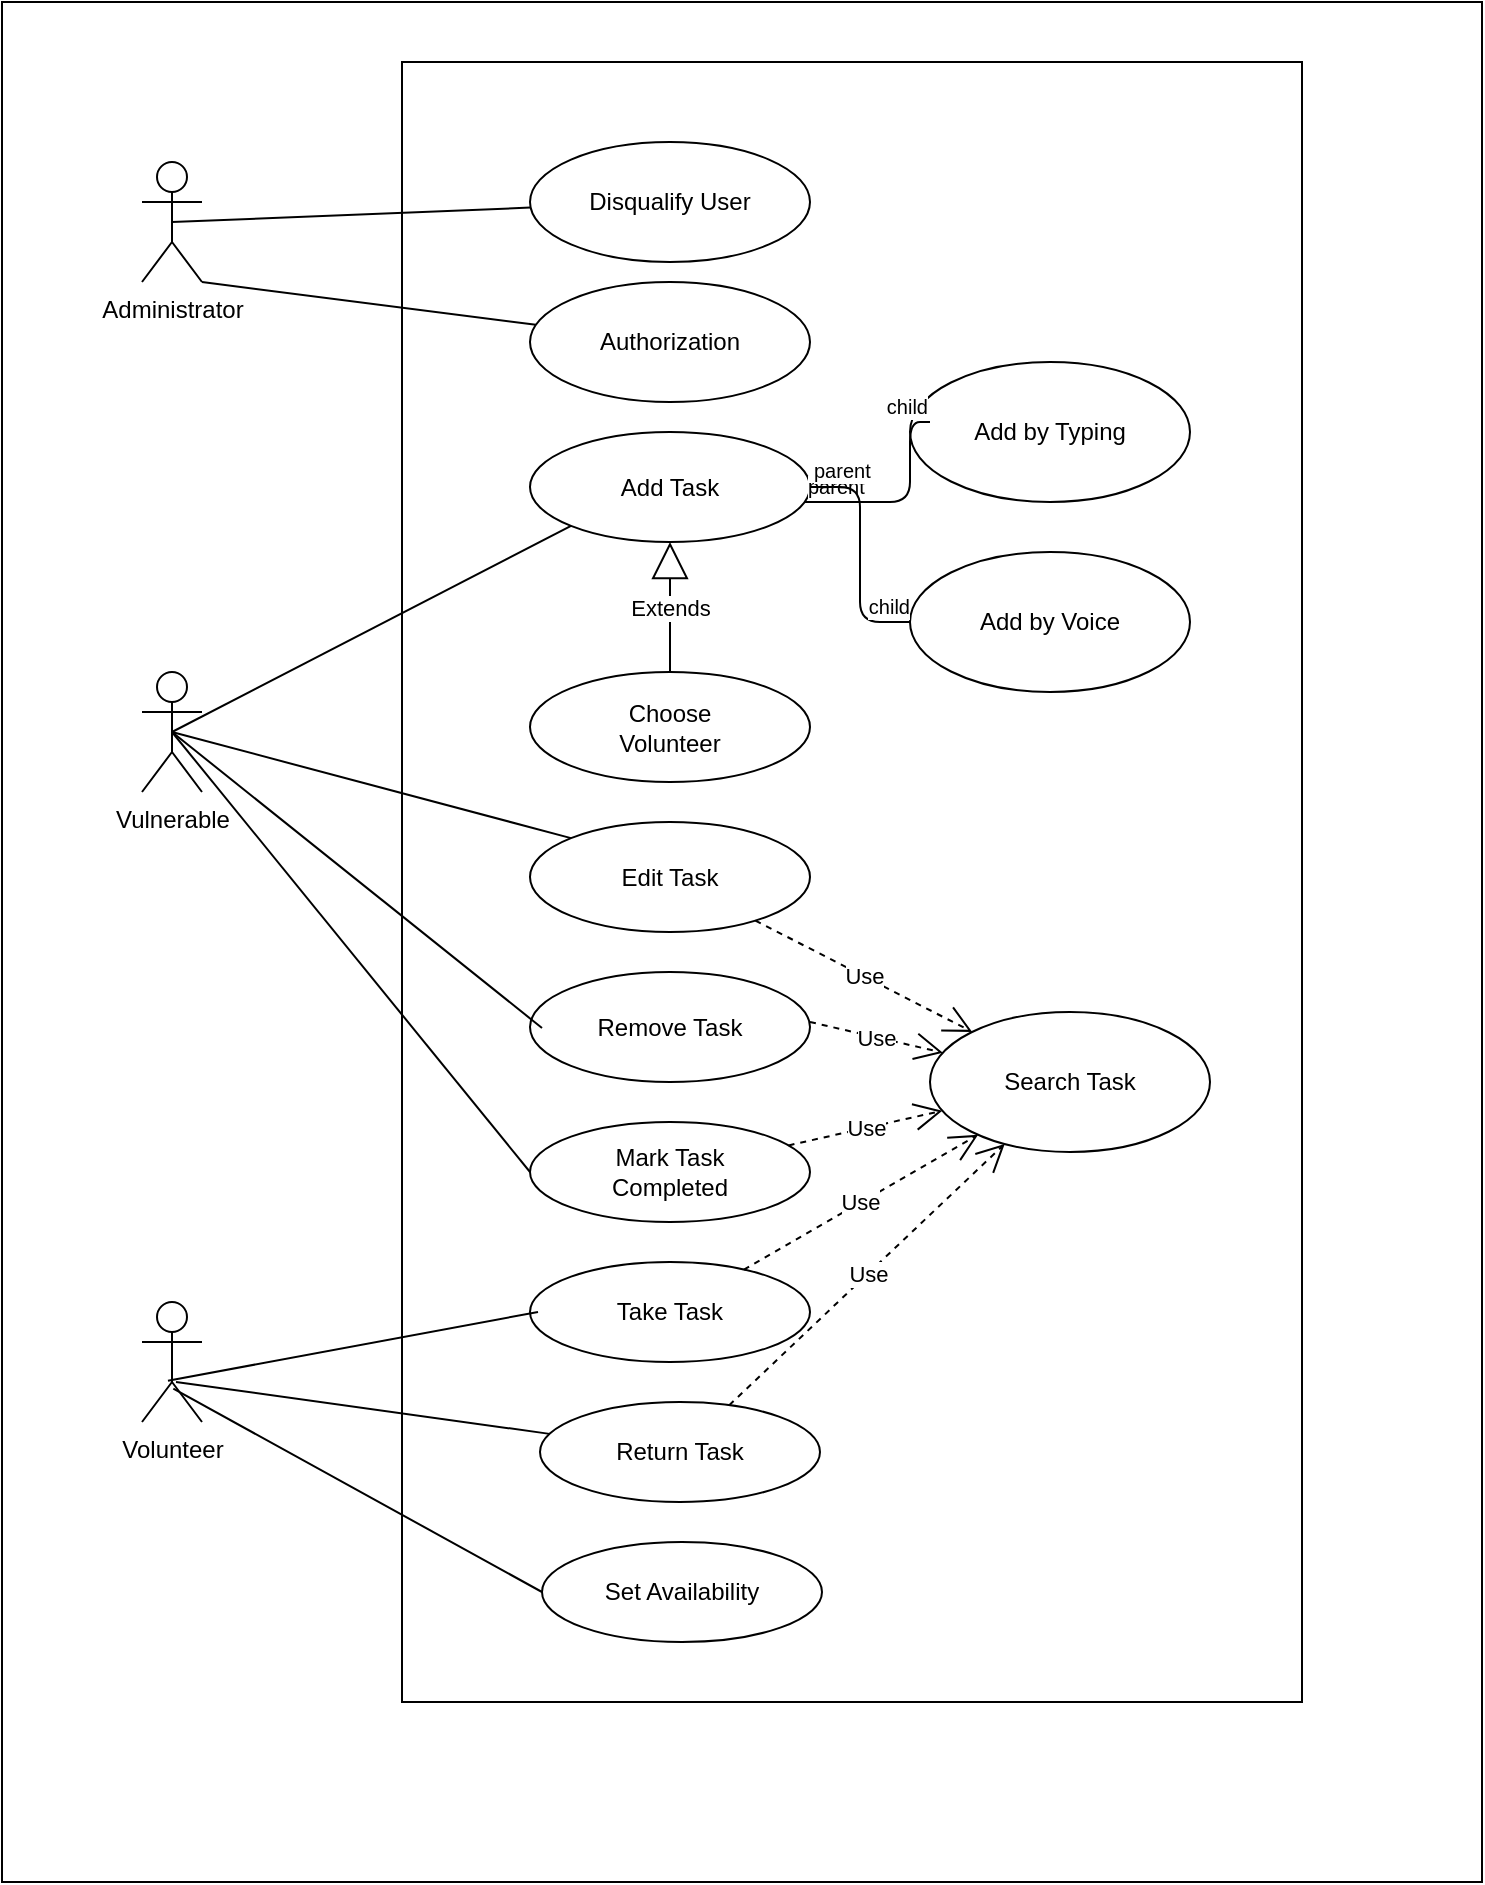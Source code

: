 <mxfile version="12.2.4" pages="1"><diagram id="Rb-jxCFY0YKVdHYE9-5l" name="Page-1"><mxGraphModel dx="788" dy="625" grid="1" gridSize="10" guides="1" tooltips="1" connect="1" arrows="1" fold="1" page="1" pageScale="1" pageWidth="850" pageHeight="1100" math="0" shadow="0"><root><mxCell id="0"/><mxCell id="1" parent="0"/><mxCell id="48" value="" style="rounded=0;whiteSpace=wrap;html=1;" parent="1" vertex="1"><mxGeometry x="60" y="20" width="740" height="940" as="geometry"/></mxCell><mxCell id="29" value="" style="rounded=0;whiteSpace=wrap;html=1;" parent="1" vertex="1"><mxGeometry x="260" y="50" width="450" height="820" as="geometry"/></mxCell><mxCell id="2" value="Authorization" style="ellipse;whiteSpace=wrap;html=1;" parent="1" vertex="1"><mxGeometry x="324" y="160" width="140" height="60" as="geometry"/></mxCell><mxCell id="3" value="Add Task" style="ellipse;whiteSpace=wrap;html=1;" parent="1" vertex="1"><mxGeometry x="324" y="235" width="140" height="55" as="geometry"/></mxCell><mxCell id="4" value="Add by Typing" style="ellipse;whiteSpace=wrap;html=1;" parent="1" vertex="1"><mxGeometry x="514" y="200" width="140" height="70" as="geometry"/></mxCell><mxCell id="5" value="Add by Voice" style="ellipse;whiteSpace=wrap;html=1;" parent="1" vertex="1"><mxGeometry x="514" y="295" width="140" height="70" as="geometry"/></mxCell><mxCell id="6" value="" style="endArrow=none;html=1;edgeStyle=orthogonalEdgeStyle;" parent="1" source="3" edge="1"><mxGeometry relative="1" as="geometry"><mxPoint x="324" y="385" as="sourcePoint"/><mxPoint x="524" y="230" as="targetPoint"/><Array as="points"><mxPoint x="514" y="270"/></Array></mxGeometry></mxCell><mxCell id="7" value="parent" style="resizable=0;html=1;align=left;verticalAlign=bottom;labelBackgroundColor=#ffffff;fontSize=10;" parent="6" connectable="0" vertex="1"><mxGeometry x="-1" relative="1" as="geometry"/></mxCell><mxCell id="8" value="child" style="resizable=0;html=1;align=right;verticalAlign=bottom;labelBackgroundColor=#ffffff;fontSize=10;" parent="6" connectable="0" vertex="1"><mxGeometry x="1" relative="1" as="geometry"/></mxCell><mxCell id="9" value="" style="endArrow=none;html=1;edgeStyle=orthogonalEdgeStyle;entryX=0;entryY=0.5;entryDx=0;entryDy=0;" parent="1" source="3" target="5" edge="1"><mxGeometry relative="1" as="geometry"><mxPoint x="384" y="315" as="sourcePoint"/><mxPoint x="524" y="330" as="targetPoint"/></mxGeometry></mxCell><mxCell id="10" value="parent" style="resizable=0;html=1;align=left;verticalAlign=bottom;labelBackgroundColor=#ffffff;fontSize=10;" parent="9" connectable="0" vertex="1"><mxGeometry x="-1" relative="1" as="geometry"/></mxCell><mxCell id="11" value="child" style="resizable=0;html=1;align=right;verticalAlign=bottom;labelBackgroundColor=#ffffff;fontSize=10;" parent="9" connectable="0" vertex="1"><mxGeometry x="1" relative="1" as="geometry"/></mxCell><mxCell id="12" value="Extends" style="endArrow=block;endSize=16;endFill=0;html=1;" parent="1" source="13" target="3" edge="1"><mxGeometry width="160" relative="1" as="geometry"><mxPoint x="324" y="385" as="sourcePoint"/><mxPoint x="484" y="385" as="targetPoint"/><Array as="points"><mxPoint x="394" y="355"/></Array></mxGeometry></mxCell><mxCell id="13" value="Choose &lt;br&gt;Volunteer" style="ellipse;whiteSpace=wrap;html=1;direction=west;" parent="1" vertex="1"><mxGeometry x="324" y="355" width="140" height="55" as="geometry"/></mxCell><mxCell id="14" value="Edit Task" style="ellipse;whiteSpace=wrap;html=1;" parent="1" vertex="1"><mxGeometry x="324" y="430" width="140" height="55" as="geometry"/></mxCell><mxCell id="15" value="Remove Task" style="ellipse;whiteSpace=wrap;html=1;" parent="1" vertex="1"><mxGeometry x="324" y="505" width="140" height="55" as="geometry"/></mxCell><mxCell id="16" value="Mark Task &lt;br&gt;Completed" style="ellipse;whiteSpace=wrap;html=1;" parent="1" vertex="1"><mxGeometry x="324" y="580" width="140" height="50" as="geometry"/></mxCell><mxCell id="17" value="Take Task" style="ellipse;whiteSpace=wrap;html=1;" parent="1" vertex="1"><mxGeometry x="324" y="650" width="140" height="50" as="geometry"/></mxCell><mxCell id="18" value="Search Task" style="ellipse;whiteSpace=wrap;html=1;" parent="1" vertex="1"><mxGeometry x="524" y="525" width="140" height="70" as="geometry"/></mxCell><mxCell id="20" value="Use" style="endArrow=open;endSize=12;dashed=1;html=1;" parent="1" source="16" target="18" edge="1"><mxGeometry width="160" relative="1" as="geometry"><mxPoint x="324" y="720" as="sourcePoint"/><mxPoint x="484" y="720" as="targetPoint"/></mxGeometry></mxCell><mxCell id="21" value="Use" style="endArrow=open;endSize=12;dashed=1;html=1;" parent="1" target="18" edge="1"><mxGeometry width="160" relative="1" as="geometry"><mxPoint x="464" y="530" as="sourcePoint"/><mxPoint x="544" y="532" as="targetPoint"/></mxGeometry></mxCell><mxCell id="22" value="Use" style="endArrow=open;endSize=12;dashed=1;html=1;" parent="1" source="14" target="18" edge="1"><mxGeometry width="160" relative="1" as="geometry"><mxPoint x="324" y="720" as="sourcePoint"/><mxPoint x="484" y="720" as="targetPoint"/></mxGeometry></mxCell><mxCell id="23" value="Return Task" style="ellipse;whiteSpace=wrap;html=1;" parent="1" vertex="1"><mxGeometry x="329" y="720" width="140" height="50" as="geometry"/></mxCell><mxCell id="24" value="Use" style="endArrow=open;endSize=12;dashed=1;html=1;" parent="1" source="23" target="18" edge="1"><mxGeometry width="160" relative="1" as="geometry"><mxPoint x="324" y="790" as="sourcePoint"/><mxPoint x="484" y="790" as="targetPoint"/></mxGeometry></mxCell><mxCell id="25" value="Use" style="endArrow=open;endSize=12;dashed=1;html=1;" parent="1" source="17" target="18" edge="1"><mxGeometry width="160" relative="1" as="geometry"><mxPoint x="444" y="744.5" as="sourcePoint"/><mxPoint x="604" y="744.5" as="targetPoint"/></mxGeometry></mxCell><mxCell id="27" value="Disqualify User" style="ellipse;whiteSpace=wrap;html=1;" parent="1" vertex="1"><mxGeometry x="324" y="90" width="140" height="60" as="geometry"/></mxCell><mxCell id="28" value="Set Availability" style="ellipse;whiteSpace=wrap;html=1;" parent="1" vertex="1"><mxGeometry x="330" y="790" width="140" height="50" as="geometry"/></mxCell><mxCell id="36" value="Administrator" style="shape=umlActor;verticalLabelPosition=bottom;labelBackgroundColor=#ffffff;verticalAlign=top;html=1;" parent="1" vertex="1"><mxGeometry x="130" y="100" width="30" height="60" as="geometry"/></mxCell><mxCell id="37" value="Vulnerable" style="shape=umlActor;verticalLabelPosition=bottom;labelBackgroundColor=#ffffff;verticalAlign=top;html=1;" parent="1" vertex="1"><mxGeometry x="130" y="355" width="30" height="60" as="geometry"/></mxCell><mxCell id="38" value="Volunteer&lt;br&gt;" style="shape=umlActor;verticalLabelPosition=bottom;labelBackgroundColor=#ffffff;verticalAlign=top;html=1;" parent="1" vertex="1"><mxGeometry x="130" y="670" width="30" height="60" as="geometry"/></mxCell><mxCell id="39" value="" style="endArrow=none;html=1;entryX=0.5;entryY=0.5;entryDx=0;entryDy=0;entryPerimeter=0;" parent="1" source="27" target="36" edge="1"><mxGeometry width="50" height="50" relative="1" as="geometry"><mxPoint x="110" y="1000" as="sourcePoint"/><mxPoint x="160" y="950" as="targetPoint"/></mxGeometry></mxCell><mxCell id="40" value="" style="endArrow=none;html=1;entryX=1;entryY=1;entryDx=0;entryDy=0;entryPerimeter=0;" parent="1" source="2" target="36" edge="1"><mxGeometry width="50" height="50" relative="1" as="geometry"><mxPoint x="110" y="1000" as="sourcePoint"/><mxPoint x="160" y="950" as="targetPoint"/></mxGeometry></mxCell><mxCell id="41" value="" style="endArrow=none;html=1;entryX=0;entryY=1;entryDx=0;entryDy=0;exitX=0.5;exitY=0.5;exitDx=0;exitDy=0;exitPerimeter=0;" parent="1" source="37" target="3" edge="1"><mxGeometry width="50" height="50" relative="1" as="geometry"><mxPoint x="160" y="390" as="sourcePoint"/><mxPoint x="160" y="950" as="targetPoint"/></mxGeometry></mxCell><mxCell id="42" value="" style="endArrow=none;html=1;exitX=0.5;exitY=0.5;exitDx=0;exitDy=0;exitPerimeter=0;entryX=0;entryY=0;entryDx=0;entryDy=0;" parent="1" source="37" target="14" edge="1"><mxGeometry width="50" height="50" relative="1" as="geometry"><mxPoint x="110" y="1000" as="sourcePoint"/><mxPoint x="343" y="458" as="targetPoint"/></mxGeometry></mxCell><mxCell id="43" value="" style="endArrow=none;html=1;entryX=0.5;entryY=0.5;entryDx=0;entryDy=0;entryPerimeter=0;" parent="1" target="37" edge="1"><mxGeometry width="50" height="50" relative="1" as="geometry"><mxPoint x="330" y="533" as="sourcePoint"/><mxPoint x="160" y="390" as="targetPoint"/></mxGeometry></mxCell><mxCell id="44" value="" style="endArrow=none;html=1;entryX=0.5;entryY=0.5;entryDx=0;entryDy=0;entryPerimeter=0;exitX=0;exitY=0.5;exitDx=0;exitDy=0;" parent="1" source="16" target="37" edge="1"><mxGeometry width="50" height="50" relative="1" as="geometry"><mxPoint x="110" y="1000" as="sourcePoint"/><mxPoint x="160" y="950" as="targetPoint"/></mxGeometry></mxCell><mxCell id="45" value="" style="endArrow=none;html=1;entryX=0.433;entryY=0.656;entryDx=0;entryDy=0;entryPerimeter=0;" parent="1" target="38" edge="1"><mxGeometry width="50" height="50" relative="1" as="geometry"><mxPoint x="328" y="675" as="sourcePoint"/><mxPoint x="160" y="950" as="targetPoint"/></mxGeometry></mxCell><mxCell id="46" value="" style="endArrow=none;html=1;" parent="1" source="23" edge="1"><mxGeometry width="50" height="50" relative="1" as="geometry"><mxPoint x="110" y="1000" as="sourcePoint"/><mxPoint x="147" y="710" as="targetPoint"/></mxGeometry></mxCell><mxCell id="47" value="" style="endArrow=none;html=1;entryX=0.522;entryY=0.722;entryDx=0;entryDy=0;entryPerimeter=0;exitX=0;exitY=0.5;exitDx=0;exitDy=0;" parent="1" source="28" target="38" edge="1"><mxGeometry width="50" height="50" relative="1" as="geometry"><mxPoint x="110" y="1000" as="sourcePoint"/><mxPoint x="160" y="950" as="targetPoint"/></mxGeometry></mxCell></root></mxGraphModel></diagram></mxfile>
